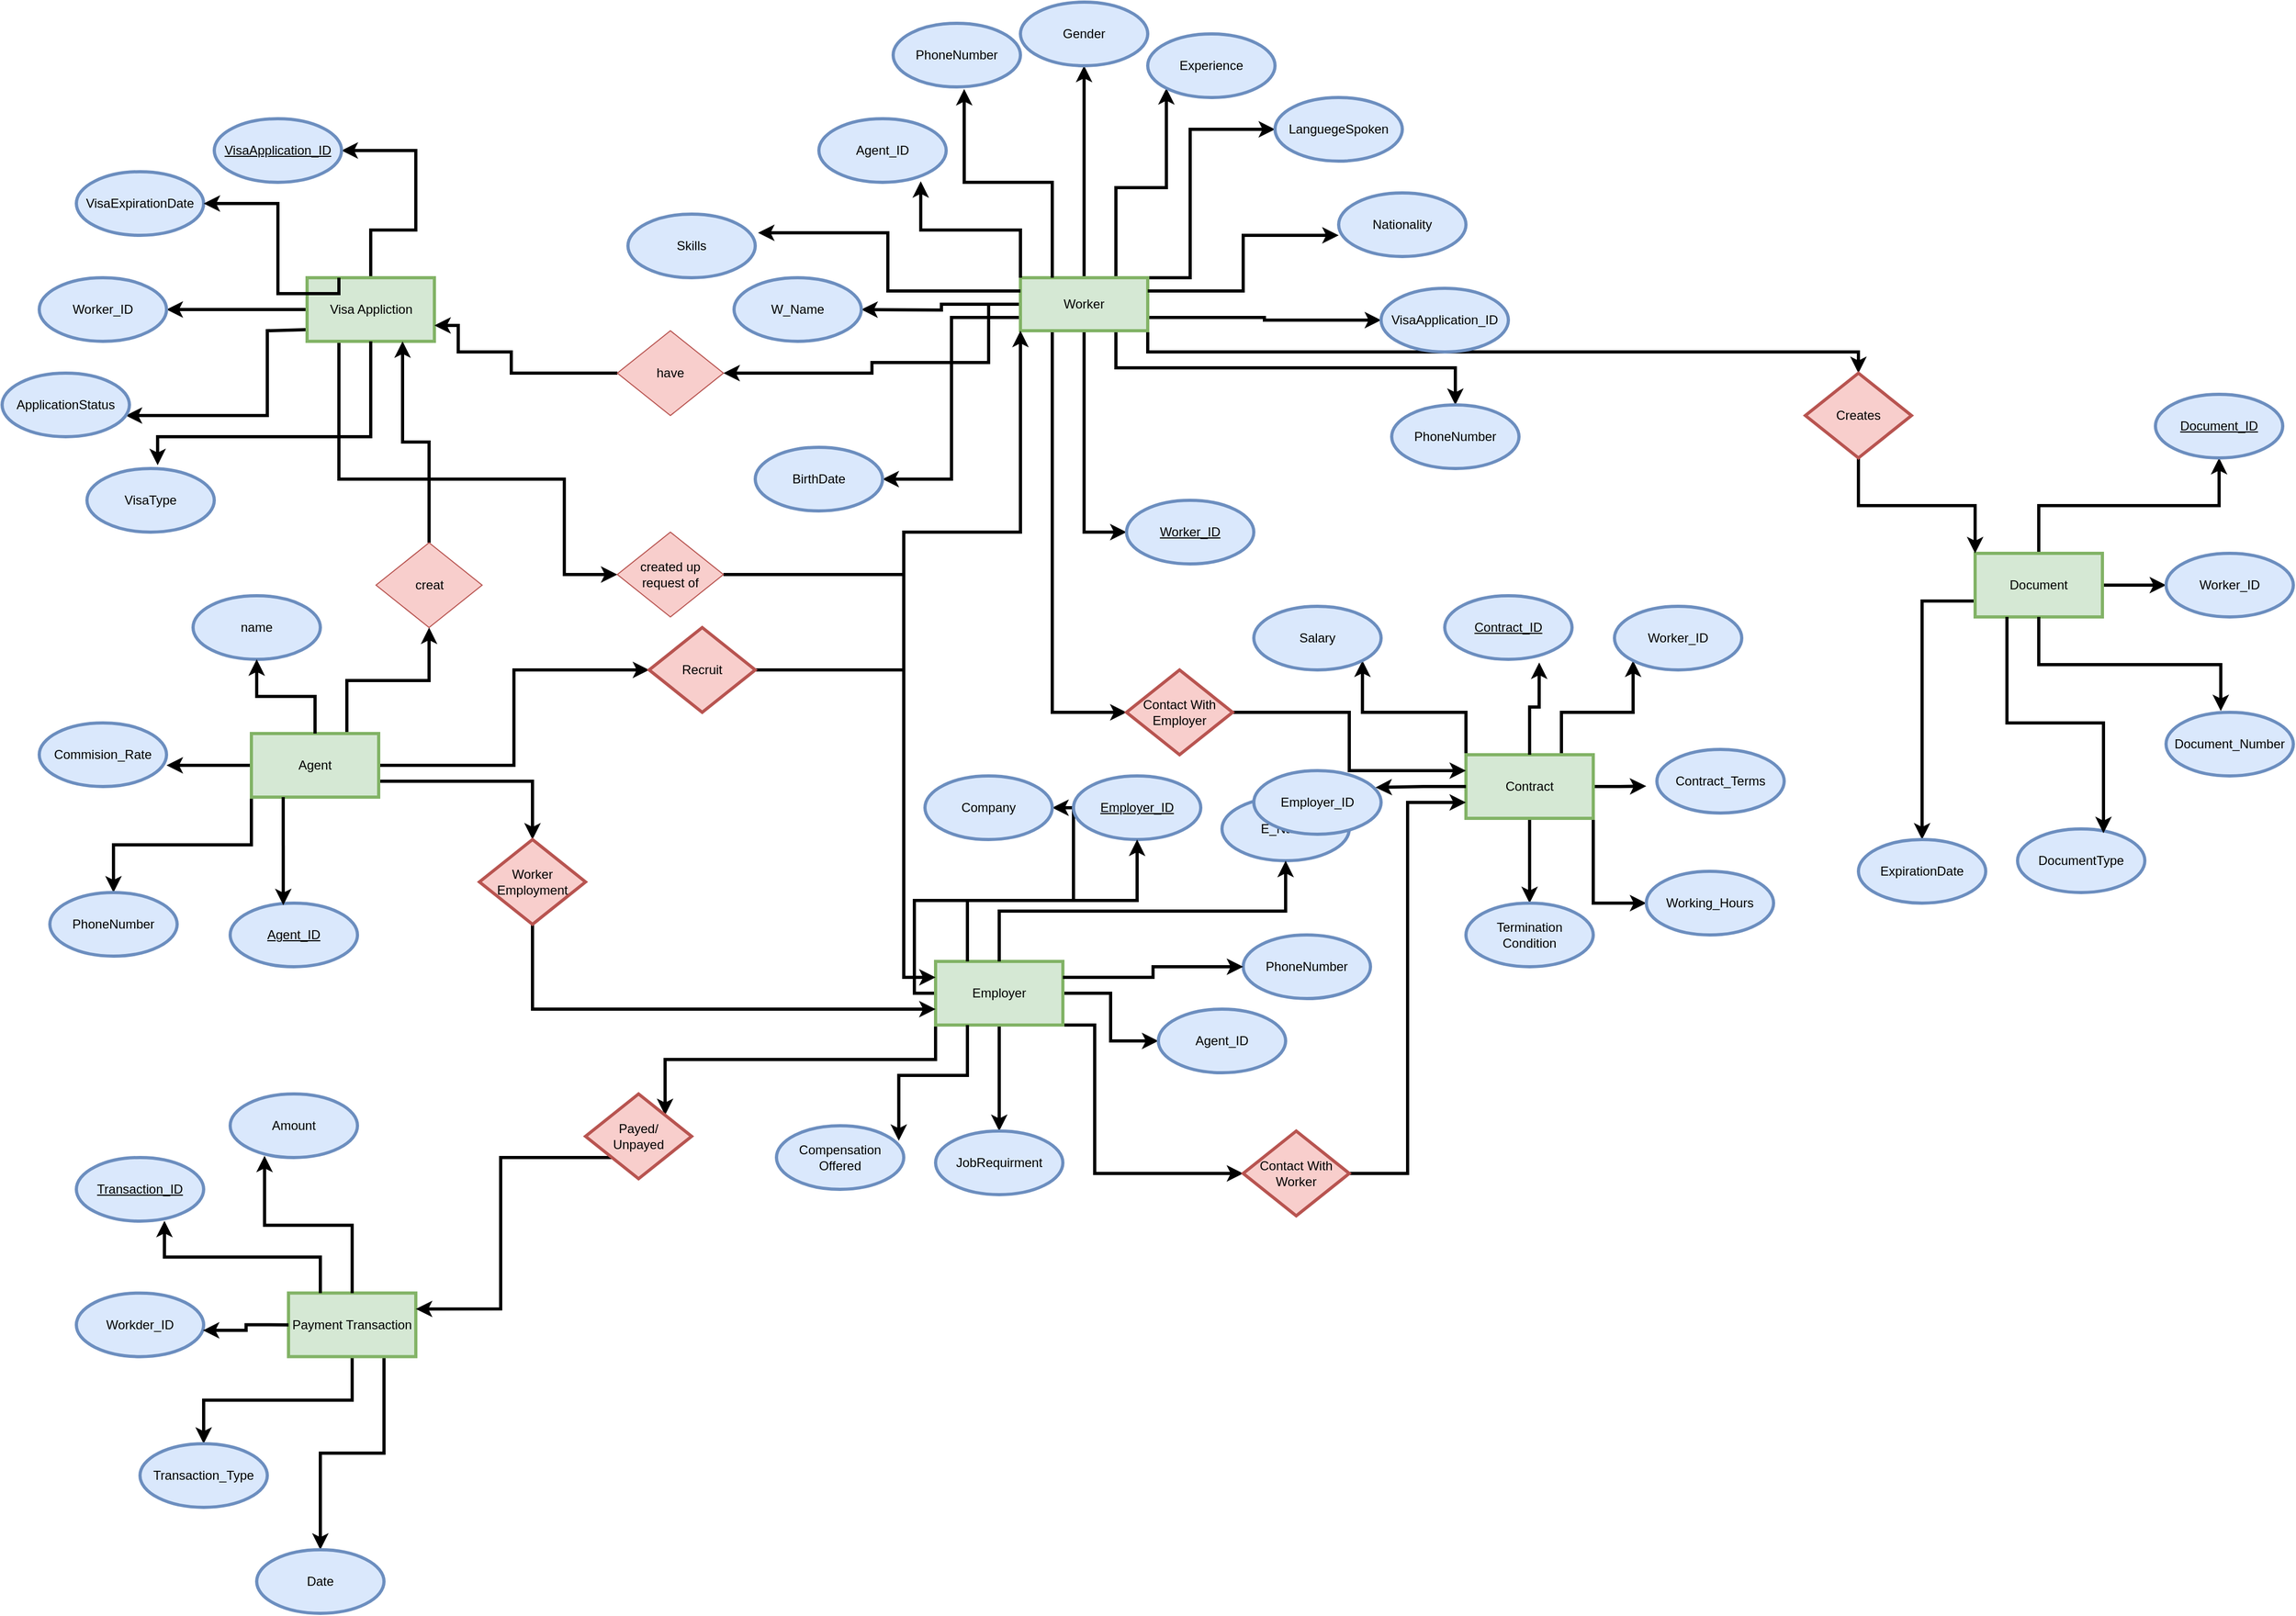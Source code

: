 <mxfile version="24.3.0" type="github">
  <diagram name="Page-1" id="C73sUpdHnXt16KP5BIeg">
    <mxGraphModel dx="2817" dy="2660" grid="1" gridSize="10" guides="1" tooltips="1" connect="1" arrows="1" fold="1" page="1" pageScale="1" pageWidth="850" pageHeight="1100" background="#FFFFFF" math="0" shadow="0">
      <root>
        <mxCell id="0" />
        <mxCell id="1" parent="0" />
        <mxCell id="xsKrtuF8R7khBSsW89uz-205" style="edgeStyle=orthogonalEdgeStyle;rounded=0;orthogonalLoop=1;jettySize=auto;html=1;exitX=0;exitY=0.5;exitDx=0;exitDy=0;strokeWidth=3;" parent="1" source="xsKrtuF8R7khBSsW89uz-209" edge="1">
          <mxGeometry relative="1" as="geometry">
            <mxPoint x="-665" y="-340" as="targetPoint" />
          </mxGeometry>
        </mxCell>
        <mxCell id="xsKrtuF8R7khBSsW89uz-206" style="edgeStyle=orthogonalEdgeStyle;rounded=0;orthogonalLoop=1;jettySize=auto;html=1;exitX=0;exitY=1;exitDx=0;exitDy=0;strokeWidth=3;" parent="1" source="xsKrtuF8R7khBSsW89uz-209" target="xsKrtuF8R7khBSsW89uz-213" edge="1">
          <mxGeometry relative="1" as="geometry" />
        </mxCell>
        <mxCell id="xsKrtuF8R7khBSsW89uz-207" style="edgeStyle=orthogonalEdgeStyle;rounded=0;orthogonalLoop=1;jettySize=auto;html=1;exitX=1;exitY=0.5;exitDx=0;exitDy=0;entryX=0;entryY=0.5;entryDx=0;entryDy=0;strokeWidth=3;" parent="1" source="xsKrtuF8R7khBSsW89uz-209" target="xsKrtuF8R7khBSsW89uz-292" edge="1">
          <mxGeometry relative="1" as="geometry" />
        </mxCell>
        <mxCell id="xsKrtuF8R7khBSsW89uz-208" style="edgeStyle=orthogonalEdgeStyle;rounded=0;orthogonalLoop=1;jettySize=auto;html=1;exitX=1;exitY=0.75;exitDx=0;exitDy=0;entryX=0.5;entryY=0;entryDx=0;entryDy=0;strokeWidth=3;" parent="1" source="xsKrtuF8R7khBSsW89uz-209" target="xsKrtuF8R7khBSsW89uz-298" edge="1">
          <mxGeometry relative="1" as="geometry">
            <Array as="points">
              <mxPoint x="-320" y="-325" />
            </Array>
          </mxGeometry>
        </mxCell>
        <mxCell id="OlxrNxgelEYZnxeivQdD-5" style="edgeStyle=orthogonalEdgeStyle;rounded=0;orthogonalLoop=1;jettySize=auto;html=1;exitX=0.75;exitY=0;exitDx=0;exitDy=0;entryX=0.5;entryY=1;entryDx=0;entryDy=0;strokeWidth=3;" edge="1" parent="1" source="xsKrtuF8R7khBSsW89uz-209" target="OlxrNxgelEYZnxeivQdD-1">
          <mxGeometry relative="1" as="geometry" />
        </mxCell>
        <mxCell id="xsKrtuF8R7khBSsW89uz-209" value="Agent" style="rounded=0;whiteSpace=wrap;html=1;fillColor=#d5e8d4;strokeColor=#82b366;strokeWidth=3;" parent="1" vertex="1">
          <mxGeometry x="-585" y="-370" width="120" height="60" as="geometry" />
        </mxCell>
        <mxCell id="xsKrtuF8R7khBSsW89uz-210" value="&lt;u data-sider-select-id=&quot;717300a3-f976-493c-b033-5f2f5b808f56&quot;&gt;Agent_ID&lt;/u&gt;" style="ellipse;whiteSpace=wrap;html=1;fillColor=#dae8fc;strokeColor=#6c8ebf;strokeWidth=3;" parent="1" vertex="1">
          <mxGeometry x="-605" y="-210" width="120" height="60" as="geometry" />
        </mxCell>
        <mxCell id="xsKrtuF8R7khBSsW89uz-211" value="Commision_Rate" style="ellipse;whiteSpace=wrap;html=1;fillColor=#dae8fc;strokeColor=#6c8ebf;strokeWidth=3;" parent="1" vertex="1">
          <mxGeometry x="-785" y="-380" width="120" height="60" as="geometry" />
        </mxCell>
        <mxCell id="xsKrtuF8R7khBSsW89uz-212" value="name" style="ellipse;whiteSpace=wrap;html=1;fillColor=#dae8fc;strokeColor=#6c8ebf;strokeWidth=3;" parent="1" vertex="1">
          <mxGeometry x="-640" y="-500" width="120" height="60" as="geometry" />
        </mxCell>
        <mxCell id="xsKrtuF8R7khBSsW89uz-213" value="PhoneNumber" style="ellipse;whiteSpace=wrap;html=1;fillColor=#dae8fc;strokeColor=#6c8ebf;strokeWidth=3;" parent="1" vertex="1">
          <mxGeometry x="-775" y="-220" width="120" height="60" as="geometry" />
        </mxCell>
        <mxCell id="xsKrtuF8R7khBSsW89uz-214" style="edgeStyle=orthogonalEdgeStyle;rounded=0;orthogonalLoop=1;jettySize=auto;html=1;exitX=1;exitY=0.75;exitDx=0;exitDy=0;entryX=0;entryY=0.5;entryDx=0;entryDy=0;strokeWidth=3;" parent="1" source="xsKrtuF8R7khBSsW89uz-224" target="xsKrtuF8R7khBSsW89uz-234" edge="1">
          <mxGeometry relative="1" as="geometry" />
        </mxCell>
        <mxCell id="xsKrtuF8R7khBSsW89uz-215" style="edgeStyle=orthogonalEdgeStyle;rounded=0;orthogonalLoop=1;jettySize=auto;html=1;exitX=0.75;exitY=1;exitDx=0;exitDy=0;strokeWidth=3;" parent="1" source="xsKrtuF8R7khBSsW89uz-224" target="xsKrtuF8R7khBSsW89uz-233" edge="1">
          <mxGeometry relative="1" as="geometry" />
        </mxCell>
        <mxCell id="xsKrtuF8R7khBSsW89uz-216" style="edgeStyle=orthogonalEdgeStyle;rounded=0;orthogonalLoop=1;jettySize=auto;html=1;exitX=0.5;exitY=0;exitDx=0;exitDy=0;entryX=0.5;entryY=1;entryDx=0;entryDy=0;strokeWidth=3;" parent="1" source="xsKrtuF8R7khBSsW89uz-224" target="xsKrtuF8R7khBSsW89uz-227" edge="1">
          <mxGeometry relative="1" as="geometry" />
        </mxCell>
        <mxCell id="xsKrtuF8R7khBSsW89uz-217" style="edgeStyle=orthogonalEdgeStyle;rounded=0;orthogonalLoop=1;jettySize=auto;html=1;exitX=0.75;exitY=0;exitDx=0;exitDy=0;entryX=0;entryY=1;entryDx=0;entryDy=0;strokeWidth=3;" parent="1" source="xsKrtuF8R7khBSsW89uz-224" target="xsKrtuF8R7khBSsW89uz-231" edge="1">
          <mxGeometry relative="1" as="geometry" />
        </mxCell>
        <mxCell id="xsKrtuF8R7khBSsW89uz-218" style="edgeStyle=orthogonalEdgeStyle;rounded=0;orthogonalLoop=1;jettySize=auto;html=1;exitX=1;exitY=0;exitDx=0;exitDy=0;entryX=0;entryY=0.5;entryDx=0;entryDy=0;strokeWidth=3;" parent="1" source="xsKrtuF8R7khBSsW89uz-224" target="xsKrtuF8R7khBSsW89uz-235" edge="1">
          <mxGeometry relative="1" as="geometry">
            <Array as="points">
              <mxPoint x="300" y="-800" />
              <mxPoint x="300" y="-940" />
            </Array>
          </mxGeometry>
        </mxCell>
        <mxCell id="xsKrtuF8R7khBSsW89uz-219" style="edgeStyle=orthogonalEdgeStyle;rounded=0;orthogonalLoop=1;jettySize=auto;html=1;exitX=0;exitY=0.5;exitDx=0;exitDy=0;entryX=1;entryY=0.5;entryDx=0;entryDy=0;strokeWidth=3;" parent="1" source="xsKrtuF8R7khBSsW89uz-224" edge="1">
          <mxGeometry relative="1" as="geometry">
            <mxPoint x="-10.0" y="-770" as="targetPoint" />
          </mxGeometry>
        </mxCell>
        <mxCell id="xsKrtuF8R7khBSsW89uz-220" style="edgeStyle=orthogonalEdgeStyle;rounded=0;orthogonalLoop=1;jettySize=auto;html=1;exitX=0;exitY=0.75;exitDx=0;exitDy=0;entryX=1;entryY=0.5;entryDx=0;entryDy=0;strokeWidth=3;" parent="1" source="xsKrtuF8R7khBSsW89uz-224" target="xsKrtuF8R7khBSsW89uz-226" edge="1">
          <mxGeometry relative="1" as="geometry" />
        </mxCell>
        <mxCell id="xsKrtuF8R7khBSsW89uz-221" style="edgeStyle=orthogonalEdgeStyle;rounded=0;orthogonalLoop=1;jettySize=auto;html=1;exitX=1;exitY=1;exitDx=0;exitDy=0;entryX=0.5;entryY=0;entryDx=0;entryDy=0;strokeWidth=3;" parent="1" source="xsKrtuF8R7khBSsW89uz-224" target="xsKrtuF8R7khBSsW89uz-294" edge="1">
          <mxGeometry relative="1" as="geometry" />
        </mxCell>
        <mxCell id="xsKrtuF8R7khBSsW89uz-222" style="edgeStyle=orthogonalEdgeStyle;rounded=0;orthogonalLoop=1;jettySize=auto;html=1;exitX=0.5;exitY=1;exitDx=0;exitDy=0;entryX=0;entryY=0.5;entryDx=0;entryDy=0;strokeWidth=3;" parent="1" source="xsKrtuF8R7khBSsW89uz-224" target="xsKrtuF8R7khBSsW89uz-230" edge="1">
          <mxGeometry relative="1" as="geometry" />
        </mxCell>
        <mxCell id="xsKrtuF8R7khBSsW89uz-223" style="edgeStyle=orthogonalEdgeStyle;rounded=0;orthogonalLoop=1;jettySize=auto;html=1;exitX=0.25;exitY=1;exitDx=0;exitDy=0;entryX=0;entryY=0.5;entryDx=0;entryDy=0;strokeWidth=3;" parent="1" source="xsKrtuF8R7khBSsW89uz-224" target="xsKrtuF8R7khBSsW89uz-303" edge="1">
          <mxGeometry relative="1" as="geometry" />
        </mxCell>
        <mxCell id="OlxrNxgelEYZnxeivQdD-3" style="edgeStyle=orthogonalEdgeStyle;rounded=0;orthogonalLoop=1;jettySize=auto;html=1;exitX=0;exitY=0.5;exitDx=0;exitDy=0;entryX=1;entryY=0.5;entryDx=0;entryDy=0;strokeWidth=3;" edge="1" parent="1" source="xsKrtuF8R7khBSsW89uz-224" target="OlxrNxgelEYZnxeivQdD-2">
          <mxGeometry relative="1" as="geometry">
            <Array as="points">
              <mxPoint x="110" y="-775" />
              <mxPoint x="110" y="-720" />
              <mxPoint y="-720" />
              <mxPoint y="-710" />
            </Array>
          </mxGeometry>
        </mxCell>
        <mxCell id="xsKrtuF8R7khBSsW89uz-224" value="Worker" style="rounded=0;whiteSpace=wrap;html=1;fillColor=#d5e8d4;strokeColor=#82b366;strokeWidth=3;" parent="1" vertex="1">
          <mxGeometry x="140" y="-800" width="120" height="50" as="geometry" />
        </mxCell>
        <mxCell id="xsKrtuF8R7khBSsW89uz-225" value="W_Name" style="ellipse;whiteSpace=wrap;html=1;fillColor=#dae8fc;strokeColor=#6c8ebf;strokeWidth=3;" parent="1" vertex="1">
          <mxGeometry x="-130" y="-800" width="120" height="60" as="geometry" />
        </mxCell>
        <mxCell id="xsKrtuF8R7khBSsW89uz-226" value="BirthDate" style="ellipse;whiteSpace=wrap;html=1;fillColor=#dae8fc;strokeColor=#6c8ebf;strokeWidth=3;" parent="1" vertex="1">
          <mxGeometry x="-110" y="-640" width="120" height="60" as="geometry" />
        </mxCell>
        <mxCell id="xsKrtuF8R7khBSsW89uz-227" value="Gender" style="ellipse;whiteSpace=wrap;html=1;fillColor=#dae8fc;strokeColor=#6c8ebf;strokeWidth=3;" parent="1" vertex="1">
          <mxGeometry x="140" y="-1060" width="120" height="60" as="geometry" />
        </mxCell>
        <mxCell id="xsKrtuF8R7khBSsW89uz-228" value="PhoneNumber" style="ellipse;whiteSpace=wrap;html=1;fillColor=#dae8fc;strokeColor=#6c8ebf;strokeWidth=3;" parent="1" vertex="1">
          <mxGeometry x="20" y="-1040" width="120" height="60" as="geometry" />
        </mxCell>
        <mxCell id="xsKrtuF8R7khBSsW89uz-229" value="Nationality" style="ellipse;whiteSpace=wrap;html=1;fillColor=#dae8fc;strokeColor=#6c8ebf;strokeWidth=3;" parent="1" vertex="1">
          <mxGeometry x="440" y="-880" width="120" height="60" as="geometry" />
        </mxCell>
        <mxCell id="xsKrtuF8R7khBSsW89uz-230" value="&lt;u data-sider-select-id=&quot;36d310c6-cce7-4a95-9f82-bfc01e326d13&quot;&gt;Worker_ID&lt;/u&gt;" style="ellipse;whiteSpace=wrap;html=1;fillColor=#dae8fc;strokeColor=#6c8ebf;strokeWidth=3;" parent="1" vertex="1">
          <mxGeometry x="240" y="-590" width="120" height="60" as="geometry" />
        </mxCell>
        <mxCell id="xsKrtuF8R7khBSsW89uz-231" value="Experience" style="ellipse;whiteSpace=wrap;html=1;fillColor=#dae8fc;strokeColor=#6c8ebf;strokeWidth=3;" parent="1" vertex="1">
          <mxGeometry x="260" y="-1030" width="120" height="60" as="geometry" />
        </mxCell>
        <mxCell id="xsKrtuF8R7khBSsW89uz-232" value="Skills" style="ellipse;whiteSpace=wrap;html=1;fillColor=#dae8fc;strokeColor=#6c8ebf;strokeWidth=3;" parent="1" vertex="1">
          <mxGeometry x="-230" y="-860" width="120" height="60" as="geometry" />
        </mxCell>
        <mxCell id="xsKrtuF8R7khBSsW89uz-233" value="PhoneNumber" style="ellipse;whiteSpace=wrap;html=1;fillColor=#dae8fc;strokeColor=#6c8ebf;strokeWidth=3;" parent="1" vertex="1">
          <mxGeometry x="490" y="-680" width="120" height="60" as="geometry" />
        </mxCell>
        <mxCell id="xsKrtuF8R7khBSsW89uz-234" value="VisaApplication_ID" style="ellipse;whiteSpace=wrap;html=1;fillColor=#dae8fc;strokeColor=#6c8ebf;strokeWidth=3;" parent="1" vertex="1">
          <mxGeometry x="480" y="-790" width="120" height="60" as="geometry" />
        </mxCell>
        <mxCell id="xsKrtuF8R7khBSsW89uz-235" value="LanguegeSpoken" style="ellipse;whiteSpace=wrap;html=1;fillColor=#dae8fc;strokeColor=#6c8ebf;strokeWidth=3;" parent="1" vertex="1">
          <mxGeometry x="380" y="-970" width="120" height="60" as="geometry" />
        </mxCell>
        <mxCell id="xsKrtuF8R7khBSsW89uz-236" value="Agent_ID" style="ellipse;whiteSpace=wrap;html=1;fillColor=#dae8fc;strokeColor=#6c8ebf;strokeWidth=3;" parent="1" vertex="1">
          <mxGeometry x="-50" y="-950" width="120" height="60" as="geometry" />
        </mxCell>
        <mxCell id="xsKrtuF8R7khBSsW89uz-237" style="edgeStyle=orthogonalEdgeStyle;rounded=0;orthogonalLoop=1;jettySize=auto;html=1;exitX=0.5;exitY=1;exitDx=0;exitDy=0;strokeWidth=3;" parent="1" source="xsKrtuF8R7khBSsW89uz-240" edge="1">
          <mxGeometry relative="1" as="geometry">
            <mxPoint x="120" y="5" as="targetPoint" />
          </mxGeometry>
        </mxCell>
        <mxCell id="xsKrtuF8R7khBSsW89uz-238" style="edgeStyle=orthogonalEdgeStyle;rounded=0;orthogonalLoop=1;jettySize=auto;html=1;exitX=1;exitY=0.5;exitDx=0;exitDy=0;entryX=0;entryY=0.5;entryDx=0;entryDy=0;strokeWidth=3;" parent="1" source="xsKrtuF8R7khBSsW89uz-240" target="xsKrtuF8R7khBSsW89uz-247" edge="1">
          <mxGeometry relative="1" as="geometry" />
        </mxCell>
        <mxCell id="xsKrtuF8R7khBSsW89uz-321" style="edgeStyle=orthogonalEdgeStyle;rounded=0;orthogonalLoop=1;jettySize=auto;html=1;exitX=0;exitY=1;exitDx=0;exitDy=0;entryX=1;entryY=0;entryDx=0;entryDy=0;strokeWidth=3;" parent="1" source="xsKrtuF8R7khBSsW89uz-240" target="xsKrtuF8R7khBSsW89uz-319" edge="1">
          <mxGeometry relative="1" as="geometry" />
        </mxCell>
        <mxCell id="m2KeVkSK9TtQox6yvd09-1" style="edgeStyle=orthogonalEdgeStyle;rounded=0;orthogonalLoop=1;jettySize=auto;html=1;exitX=1;exitY=1;exitDx=0;exitDy=0;entryX=0;entryY=0.5;entryDx=0;entryDy=0;strokeWidth=3;" edge="1" parent="1" source="xsKrtuF8R7khBSsW89uz-240" target="xsKrtuF8R7khBSsW89uz-301">
          <mxGeometry relative="1" as="geometry">
            <Array as="points">
              <mxPoint x="210" y="-95" />
              <mxPoint x="210" y="45" />
            </Array>
          </mxGeometry>
        </mxCell>
        <mxCell id="m2KeVkSK9TtQox6yvd09-4" style="edgeStyle=orthogonalEdgeStyle;rounded=0;orthogonalLoop=1;jettySize=auto;html=1;exitX=0;exitY=0.5;exitDx=0;exitDy=0;entryX=1;entryY=0.5;entryDx=0;entryDy=0;strokeWidth=3;" edge="1" parent="1" source="xsKrtuF8R7khBSsW89uz-240" target="xsKrtuF8R7khBSsW89uz-242">
          <mxGeometry relative="1" as="geometry" />
        </mxCell>
        <mxCell id="xsKrtuF8R7khBSsW89uz-240" value="Employer" style="rounded=0;whiteSpace=wrap;html=1;fillColor=#d5e8d4;strokeColor=#82b366;strokeWidth=3;" parent="1" vertex="1">
          <mxGeometry x="60" y="-155" width="120" height="60" as="geometry" />
        </mxCell>
        <mxCell id="xsKrtuF8R7khBSsW89uz-241" value="&lt;u data-sider-select-id=&quot;23e8c111-15bc-4141-a7d1-3e83173d41f5&quot;&gt;Employer_ID&lt;/u&gt;" style="ellipse;whiteSpace=wrap;html=1;fillColor=#dae8fc;strokeColor=#6c8ebf;strokeWidth=3;" parent="1" vertex="1">
          <mxGeometry x="190" y="-330" width="120" height="60" as="geometry" />
        </mxCell>
        <mxCell id="xsKrtuF8R7khBSsW89uz-242" value="Company" style="ellipse;whiteSpace=wrap;html=1;fillColor=#dae8fc;strokeColor=#6c8ebf;strokeWidth=3;" parent="1" vertex="1">
          <mxGeometry x="50" y="-330" width="120" height="60" as="geometry" />
        </mxCell>
        <mxCell id="xsKrtuF8R7khBSsW89uz-243" value="PhoneNumber" style="ellipse;whiteSpace=wrap;html=1;fillColor=#dae8fc;strokeColor=#6c8ebf;strokeWidth=3;" parent="1" vertex="1">
          <mxGeometry x="350" y="-180" width="120" height="60" as="geometry" />
        </mxCell>
        <mxCell id="xsKrtuF8R7khBSsW89uz-244" value="E_Name" style="ellipse;whiteSpace=wrap;html=1;fillColor=#dae8fc;strokeColor=#6c8ebf;strokeWidth=3;" parent="1" vertex="1">
          <mxGeometry x="330" y="-310" width="120" height="60" as="geometry" />
        </mxCell>
        <mxCell id="xsKrtuF8R7khBSsW89uz-245" value="Compensation Offered" style="ellipse;whiteSpace=wrap;html=1;fillColor=#dae8fc;strokeColor=#6c8ebf;strokeWidth=3;" parent="1" vertex="1">
          <mxGeometry x="-90" width="120" height="60" as="geometry" />
        </mxCell>
        <mxCell id="xsKrtuF8R7khBSsW89uz-246" value="JobRequirment" style="ellipse;whiteSpace=wrap;html=1;fillColor=#dae8fc;strokeColor=#6c8ebf;strokeWidth=3;" parent="1" vertex="1">
          <mxGeometry x="60" y="5" width="120" height="60" as="geometry" />
        </mxCell>
        <mxCell id="xsKrtuF8R7khBSsW89uz-247" value="Agent_ID" style="ellipse;whiteSpace=wrap;html=1;fillColor=#dae8fc;strokeColor=#6c8ebf;strokeWidth=3;" parent="1" vertex="1">
          <mxGeometry x="270" y="-110" width="120" height="60" as="geometry" />
        </mxCell>
        <mxCell id="xsKrtuF8R7khBSsW89uz-248" style="edgeStyle=orthogonalEdgeStyle;rounded=0;orthogonalLoop=1;jettySize=auto;html=1;exitX=0.5;exitY=1;exitDx=0;exitDy=0;strokeWidth=3;" parent="1" source="xsKrtuF8R7khBSsW89uz-252" target="xsKrtuF8R7khBSsW89uz-259" edge="1">
          <mxGeometry relative="1" as="geometry" />
        </mxCell>
        <mxCell id="xsKrtuF8R7khBSsW89uz-249" style="edgeStyle=orthogonalEdgeStyle;rounded=0;orthogonalLoop=1;jettySize=auto;html=1;exitX=0.75;exitY=0;exitDx=0;exitDy=0;entryX=0;entryY=1;entryDx=0;entryDy=0;strokeWidth=3;" parent="1" source="xsKrtuF8R7khBSsW89uz-252" target="xsKrtuF8R7khBSsW89uz-255" edge="1">
          <mxGeometry relative="1" as="geometry" />
        </mxCell>
        <mxCell id="xsKrtuF8R7khBSsW89uz-250" style="edgeStyle=orthogonalEdgeStyle;rounded=0;orthogonalLoop=1;jettySize=auto;html=1;exitX=0;exitY=0;exitDx=0;exitDy=0;entryX=1;entryY=1;entryDx=0;entryDy=0;strokeWidth=3;" parent="1" source="xsKrtuF8R7khBSsW89uz-252" target="xsKrtuF8R7khBSsW89uz-257" edge="1">
          <mxGeometry relative="1" as="geometry" />
        </mxCell>
        <mxCell id="xsKrtuF8R7khBSsW89uz-251" style="edgeStyle=orthogonalEdgeStyle;rounded=0;orthogonalLoop=1;jettySize=auto;html=1;exitX=1;exitY=0.5;exitDx=0;exitDy=0;strokeWidth=3;" parent="1" source="xsKrtuF8R7khBSsW89uz-252" edge="1">
          <mxGeometry relative="1" as="geometry">
            <mxPoint x="730" y="-320.353" as="targetPoint" />
          </mxGeometry>
        </mxCell>
        <mxCell id="xsKrtuF8R7khBSsW89uz-324" style="edgeStyle=orthogonalEdgeStyle;rounded=0;orthogonalLoop=1;jettySize=auto;html=1;exitX=1;exitY=1;exitDx=0;exitDy=0;entryX=0;entryY=0.5;entryDx=0;entryDy=0;strokeWidth=3;" edge="1" parent="1" source="xsKrtuF8R7khBSsW89uz-252" target="xsKrtuF8R7khBSsW89uz-258">
          <mxGeometry relative="1" as="geometry" />
        </mxCell>
        <mxCell id="xsKrtuF8R7khBSsW89uz-252" value="Contract" style="rounded=0;whiteSpace=wrap;html=1;fillColor=#d5e8d4;strokeColor=#82b366;strokeWidth=3;" parent="1" vertex="1">
          <mxGeometry x="560" y="-350" width="120" height="60" as="geometry" />
        </mxCell>
        <mxCell id="xsKrtuF8R7khBSsW89uz-253" value="&lt;u data-sider-select-id=&quot;6358ed8e-4f7c-4cbd-963f-a621c6542ef9&quot;&gt;Contract_ID&lt;/u&gt;" style="ellipse;whiteSpace=wrap;html=1;fillColor=#dae8fc;strokeColor=#6c8ebf;strokeWidth=3;" parent="1" vertex="1">
          <mxGeometry x="540" y="-500" width="120" height="60" as="geometry" />
        </mxCell>
        <mxCell id="xsKrtuF8R7khBSsW89uz-254" value="Contract_Terms" style="ellipse;whiteSpace=wrap;html=1;fillColor=#dae8fc;strokeColor=#6c8ebf;strokeWidth=3;" parent="1" vertex="1">
          <mxGeometry x="740" y="-355" width="120" height="60" as="geometry" />
        </mxCell>
        <mxCell id="xsKrtuF8R7khBSsW89uz-255" value="Worker_ID" style="ellipse;whiteSpace=wrap;html=1;fillColor=#dae8fc;strokeColor=#6c8ebf;strokeWidth=3;" parent="1" vertex="1">
          <mxGeometry x="700" y="-490" width="120" height="60" as="geometry" />
        </mxCell>
        <mxCell id="xsKrtuF8R7khBSsW89uz-256" value="Employer_ID" style="ellipse;whiteSpace=wrap;html=1;fillColor=#dae8fc;strokeColor=#6c8ebf;strokeWidth=3;" parent="1" vertex="1">
          <mxGeometry x="360" y="-335" width="120" height="60" as="geometry" />
        </mxCell>
        <mxCell id="xsKrtuF8R7khBSsW89uz-257" value="Salary" style="ellipse;whiteSpace=wrap;html=1;fillColor=#dae8fc;strokeColor=#6c8ebf;strokeWidth=3;" parent="1" vertex="1">
          <mxGeometry x="360" y="-490" width="120" height="60" as="geometry" />
        </mxCell>
        <mxCell id="xsKrtuF8R7khBSsW89uz-258" value="Working_Hours" style="ellipse;whiteSpace=wrap;html=1;fillColor=#dae8fc;strokeColor=#6c8ebf;strokeWidth=3;" parent="1" vertex="1">
          <mxGeometry x="730" y="-240" width="120" height="60" as="geometry" />
        </mxCell>
        <mxCell id="xsKrtuF8R7khBSsW89uz-259" value="Termination&lt;br&gt;Condition" style="ellipse;whiteSpace=wrap;html=1;fillColor=#dae8fc;strokeColor=#6c8ebf;strokeWidth=3;" parent="1" vertex="1">
          <mxGeometry x="560" y="-210" width="120" height="60" as="geometry" />
        </mxCell>
        <mxCell id="xsKrtuF8R7khBSsW89uz-260" style="edgeStyle=orthogonalEdgeStyle;rounded=0;orthogonalLoop=1;jettySize=auto;html=1;exitX=0.5;exitY=0;exitDx=0;exitDy=0;entryX=0.5;entryY=1;entryDx=0;entryDy=0;strokeWidth=3;" parent="1" source="xsKrtuF8R7khBSsW89uz-263" target="xsKrtuF8R7khBSsW89uz-268" edge="1">
          <mxGeometry relative="1" as="geometry" />
        </mxCell>
        <mxCell id="xsKrtuF8R7khBSsW89uz-261" style="edgeStyle=orthogonalEdgeStyle;rounded=0;orthogonalLoop=1;jettySize=auto;html=1;exitX=1;exitY=0.5;exitDx=0;exitDy=0;entryX=0;entryY=0.5;entryDx=0;entryDy=0;strokeWidth=3;" parent="1" source="xsKrtuF8R7khBSsW89uz-263" target="xsKrtuF8R7khBSsW89uz-264" edge="1">
          <mxGeometry relative="1" as="geometry" />
        </mxCell>
        <mxCell id="xsKrtuF8R7khBSsW89uz-262" style="edgeStyle=orthogonalEdgeStyle;rounded=0;orthogonalLoop=1;jettySize=auto;html=1;exitX=0;exitY=0.75;exitDx=0;exitDy=0;strokeWidth=3;" parent="1" source="xsKrtuF8R7khBSsW89uz-263" target="xsKrtuF8R7khBSsW89uz-267" edge="1">
          <mxGeometry relative="1" as="geometry" />
        </mxCell>
        <mxCell id="xsKrtuF8R7khBSsW89uz-263" value="Document" style="rounded=0;whiteSpace=wrap;html=1;fillColor=#d5e8d4;strokeColor=#82b366;strokeWidth=3;" parent="1" vertex="1">
          <mxGeometry x="1040" y="-540" width="120" height="60" as="geometry" />
        </mxCell>
        <mxCell id="xsKrtuF8R7khBSsW89uz-264" value="Worker_ID" style="ellipse;whiteSpace=wrap;html=1;fillColor=#dae8fc;strokeColor=#6c8ebf;strokeWidth=3;" parent="1" vertex="1">
          <mxGeometry x="1220" y="-540" width="120" height="60" as="geometry" />
        </mxCell>
        <mxCell id="xsKrtuF8R7khBSsW89uz-265" value="DocumentType" style="ellipse;whiteSpace=wrap;html=1;fillColor=#dae8fc;strokeColor=#6c8ebf;strokeWidth=3;" parent="1" vertex="1">
          <mxGeometry x="1080" y="-280" width="120" height="60" as="geometry" />
        </mxCell>
        <mxCell id="xsKrtuF8R7khBSsW89uz-266" value="Document_Number" style="ellipse;whiteSpace=wrap;html=1;fillColor=#dae8fc;strokeColor=#6c8ebf;strokeWidth=3;" parent="1" vertex="1">
          <mxGeometry x="1220" y="-390" width="120" height="60" as="geometry" />
        </mxCell>
        <mxCell id="xsKrtuF8R7khBSsW89uz-267" value="ExpirationDate" style="ellipse;whiteSpace=wrap;html=1;fillColor=#dae8fc;strokeColor=#6c8ebf;strokeWidth=3;" parent="1" vertex="1">
          <mxGeometry x="930" y="-270" width="120" height="60" as="geometry" />
        </mxCell>
        <mxCell id="xsKrtuF8R7khBSsW89uz-268" value="&lt;u data-sider-select-id=&quot;a00ba6b8-f869-4f7d-a8ca-a27f68c9212b&quot;&gt;Document_ID&lt;/u&gt;" style="ellipse;whiteSpace=wrap;html=1;fillColor=#dae8fc;strokeColor=#6c8ebf;strokeWidth=3;" parent="1" vertex="1">
          <mxGeometry x="1210" y="-690" width="120" height="60" as="geometry" />
        </mxCell>
        <mxCell id="xsKrtuF8R7khBSsW89uz-269" style="edgeStyle=orthogonalEdgeStyle;rounded=0;orthogonalLoop=1;jettySize=auto;html=1;exitX=0.25;exitY=1;exitDx=0;exitDy=0;entryX=0.675;entryY=0.067;entryDx=0;entryDy=0;entryPerimeter=0;strokeWidth=3;" parent="1" source="xsKrtuF8R7khBSsW89uz-263" target="xsKrtuF8R7khBSsW89uz-265" edge="1">
          <mxGeometry relative="1" as="geometry" />
        </mxCell>
        <mxCell id="xsKrtuF8R7khBSsW89uz-270" style="edgeStyle=orthogonalEdgeStyle;rounded=0;orthogonalLoop=1;jettySize=auto;html=1;exitX=0.5;exitY=0;exitDx=0;exitDy=0;entryX=0.742;entryY=1.05;entryDx=0;entryDy=0;entryPerimeter=0;strokeWidth=3;" parent="1" source="xsKrtuF8R7khBSsW89uz-252" target="xsKrtuF8R7khBSsW89uz-253" edge="1">
          <mxGeometry relative="1" as="geometry" />
        </mxCell>
        <mxCell id="xsKrtuF8R7khBSsW89uz-271" style="edgeStyle=orthogonalEdgeStyle;rounded=0;orthogonalLoop=1;jettySize=auto;html=1;exitX=0;exitY=0;exitDx=0;exitDy=0;entryX=0.8;entryY=0.983;entryDx=0;entryDy=0;entryPerimeter=0;strokeWidth=3;" parent="1" source="xsKrtuF8R7khBSsW89uz-224" target="xsKrtuF8R7khBSsW89uz-236" edge="1">
          <mxGeometry relative="1" as="geometry" />
        </mxCell>
        <mxCell id="xsKrtuF8R7khBSsW89uz-272" style="edgeStyle=orthogonalEdgeStyle;rounded=0;orthogonalLoop=1;jettySize=auto;html=1;exitX=0.25;exitY=0;exitDx=0;exitDy=0;entryX=0.558;entryY=1.033;entryDx=0;entryDy=0;entryPerimeter=0;strokeWidth=3;" parent="1" source="xsKrtuF8R7khBSsW89uz-224" target="xsKrtuF8R7khBSsW89uz-228" edge="1">
          <mxGeometry relative="1" as="geometry" />
        </mxCell>
        <mxCell id="xsKrtuF8R7khBSsW89uz-273" style="edgeStyle=orthogonalEdgeStyle;rounded=0;orthogonalLoop=1;jettySize=auto;html=1;exitX=1;exitY=0.25;exitDx=0;exitDy=0;entryX=0;entryY=0.667;entryDx=0;entryDy=0;entryPerimeter=0;strokeWidth=3;" parent="1" source="xsKrtuF8R7khBSsW89uz-224" target="xsKrtuF8R7khBSsW89uz-229" edge="1">
          <mxGeometry relative="1" as="geometry" />
        </mxCell>
        <mxCell id="xsKrtuF8R7khBSsW89uz-275" style="edgeStyle=orthogonalEdgeStyle;rounded=0;orthogonalLoop=1;jettySize=auto;html=1;exitX=0.5;exitY=0;exitDx=0;exitDy=0;strokeWidth=3;" parent="1" source="xsKrtuF8R7khBSsW89uz-240" target="xsKrtuF8R7khBSsW89uz-244" edge="1">
          <mxGeometry relative="1" as="geometry">
            <mxPoint x="120.04" y="-280.02" as="targetPoint" />
          </mxGeometry>
        </mxCell>
        <mxCell id="xsKrtuF8R7khBSsW89uz-276" style="edgeStyle=orthogonalEdgeStyle;rounded=0;orthogonalLoop=1;jettySize=auto;html=1;exitX=0.25;exitY=0;exitDx=0;exitDy=0;entryX=0.5;entryY=1;entryDx=0;entryDy=0;strokeWidth=3;" parent="1" source="xsKrtuF8R7khBSsW89uz-240" target="xsKrtuF8R7khBSsW89uz-241" edge="1">
          <mxGeometry relative="1" as="geometry" />
        </mxCell>
        <mxCell id="xsKrtuF8R7khBSsW89uz-277" style="edgeStyle=orthogonalEdgeStyle;rounded=0;orthogonalLoop=1;jettySize=auto;html=1;exitX=0.5;exitY=0;exitDx=0;exitDy=0;entryX=0.5;entryY=1;entryDx=0;entryDy=0;strokeWidth=3;" parent="1" source="xsKrtuF8R7khBSsW89uz-209" target="xsKrtuF8R7khBSsW89uz-212" edge="1">
          <mxGeometry relative="1" as="geometry">
            <mxPoint x="-524.96" y="-430" as="targetPoint" />
          </mxGeometry>
        </mxCell>
        <mxCell id="xsKrtuF8R7khBSsW89uz-278" style="edgeStyle=orthogonalEdgeStyle;rounded=0;orthogonalLoop=1;jettySize=auto;html=1;exitX=0.25;exitY=1;exitDx=0;exitDy=0;entryX=0.417;entryY=0.033;entryDx=0;entryDy=0;entryPerimeter=0;strokeWidth=3;" parent="1" source="xsKrtuF8R7khBSsW89uz-209" target="xsKrtuF8R7khBSsW89uz-210" edge="1">
          <mxGeometry relative="1" as="geometry" />
        </mxCell>
        <mxCell id="xsKrtuF8R7khBSsW89uz-279" style="edgeStyle=orthogonalEdgeStyle;rounded=0;orthogonalLoop=1;jettySize=auto;html=1;exitX=0.5;exitY=1;exitDx=0;exitDy=0;entryX=0.5;entryY=0;entryDx=0;entryDy=0;strokeWidth=3;" parent="1" source="xsKrtuF8R7khBSsW89uz-281" target="xsKrtuF8R7khBSsW89uz-282" edge="1">
          <mxGeometry relative="1" as="geometry">
            <mxPoint x="-489.69" y="267.82" as="targetPoint" />
          </mxGeometry>
        </mxCell>
        <mxCell id="m2KeVkSK9TtQox6yvd09-3" style="edgeStyle=orthogonalEdgeStyle;rounded=0;orthogonalLoop=1;jettySize=auto;html=1;exitX=0.75;exitY=1;exitDx=0;exitDy=0;entryX=0.5;entryY=0;entryDx=0;entryDy=0;strokeWidth=3;" edge="1" parent="1" source="xsKrtuF8R7khBSsW89uz-281" target="xsKrtuF8R7khBSsW89uz-284">
          <mxGeometry relative="1" as="geometry" />
        </mxCell>
        <mxCell id="xsKrtuF8R7khBSsW89uz-281" value="Payment Transaction" style="rounded=0;whiteSpace=wrap;html=1;fillColor=#d5e8d4;strokeColor=#82b366;strokeWidth=3;" parent="1" vertex="1">
          <mxGeometry x="-550" y="157.82" width="120" height="60" as="geometry" />
        </mxCell>
        <mxCell id="xsKrtuF8R7khBSsW89uz-282" value="Transaction_Type" style="ellipse;whiteSpace=wrap;html=1;fillColor=#dae8fc;strokeColor=#6c8ebf;strokeWidth=3;" parent="1" vertex="1">
          <mxGeometry x="-690" y="300.0" width="120" height="60" as="geometry" />
        </mxCell>
        <mxCell id="xsKrtuF8R7khBSsW89uz-283" value="Workder_ID" style="ellipse;whiteSpace=wrap;html=1;fillColor=#dae8fc;strokeColor=#6c8ebf;strokeWidth=3;" parent="1" vertex="1">
          <mxGeometry x="-750" y="157.82" width="120" height="60" as="geometry" />
        </mxCell>
        <mxCell id="xsKrtuF8R7khBSsW89uz-284" value="Date" style="ellipse;whiteSpace=wrap;html=1;fillColor=#dae8fc;strokeColor=#6c8ebf;strokeWidth=3;" parent="1" vertex="1">
          <mxGeometry x="-580" y="400.0" width="120" height="60" as="geometry" />
        </mxCell>
        <mxCell id="xsKrtuF8R7khBSsW89uz-285" value="&lt;u data-sider-select-id=&quot;44159ea1-d267-41ae-8280-f90725d608b9&quot;&gt;Transaction_ID&lt;/u&gt;" style="ellipse;whiteSpace=wrap;html=1;fillColor=#dae8fc;strokeColor=#6c8ebf;strokeWidth=3;" parent="1" vertex="1">
          <mxGeometry x="-750" y="30.0" width="120" height="60" as="geometry" />
        </mxCell>
        <mxCell id="xsKrtuF8R7khBSsW89uz-286" value="Amount" style="ellipse;whiteSpace=wrap;html=1;fillColor=#dae8fc;strokeColor=#6c8ebf;strokeWidth=3;" parent="1" vertex="1">
          <mxGeometry x="-605" y="-30.0" width="120" height="60" as="geometry" />
        </mxCell>
        <mxCell id="xsKrtuF8R7khBSsW89uz-287" style="edgeStyle=orthogonalEdgeStyle;rounded=0;orthogonalLoop=1;jettySize=auto;html=1;exitX=0;exitY=0.5;exitDx=0;exitDy=0;entryX=0.994;entryY=0.587;entryDx=0;entryDy=0;entryPerimeter=0;strokeWidth=3;" parent="1" source="xsKrtuF8R7khBSsW89uz-281" target="xsKrtuF8R7khBSsW89uz-283" edge="1">
          <mxGeometry relative="1" as="geometry" />
        </mxCell>
        <mxCell id="xsKrtuF8R7khBSsW89uz-288" style="edgeStyle=orthogonalEdgeStyle;rounded=0;orthogonalLoop=1;jettySize=auto;html=1;exitX=0.25;exitY=0;exitDx=0;exitDy=0;entryX=0.692;entryY=0.995;entryDx=0;entryDy=0;entryPerimeter=0;strokeWidth=3;" parent="1" source="xsKrtuF8R7khBSsW89uz-281" target="xsKrtuF8R7khBSsW89uz-285" edge="1">
          <mxGeometry relative="1" as="geometry" />
        </mxCell>
        <mxCell id="xsKrtuF8R7khBSsW89uz-289" style="edgeStyle=orthogonalEdgeStyle;rounded=0;orthogonalLoop=1;jettySize=auto;html=1;exitX=0.5;exitY=0;exitDx=0;exitDy=0;entryX=0.27;entryY=0.972;entryDx=0;entryDy=0;entryPerimeter=0;strokeWidth=3;" parent="1" source="xsKrtuF8R7khBSsW89uz-281" target="xsKrtuF8R7khBSsW89uz-286" edge="1">
          <mxGeometry relative="1" as="geometry" />
        </mxCell>
        <mxCell id="xsKrtuF8R7khBSsW89uz-291" style="edgeStyle=orthogonalEdgeStyle;rounded=0;orthogonalLoop=1;jettySize=auto;html=1;exitX=1;exitY=0.5;exitDx=0;exitDy=0;entryX=0;entryY=1;entryDx=0;entryDy=0;strokeWidth=3;" parent="1" source="xsKrtuF8R7khBSsW89uz-292" target="xsKrtuF8R7khBSsW89uz-224" edge="1">
          <mxGeometry relative="1" as="geometry">
            <Array as="points">
              <mxPoint x="30" y="-430" />
              <mxPoint x="30" y="-560" />
              <mxPoint x="140" y="-560" />
            </Array>
          </mxGeometry>
        </mxCell>
        <mxCell id="xsKrtuF8R7khBSsW89uz-292" value="Recruit" style="rhombus;whiteSpace=wrap;html=1;fillColor=#f8cecc;strokeColor=#b85450;strokeWidth=3;" parent="1" vertex="1">
          <mxGeometry x="-210" y="-470" width="100" height="80" as="geometry" />
        </mxCell>
        <mxCell id="xsKrtuF8R7khBSsW89uz-293" style="edgeStyle=orthogonalEdgeStyle;rounded=0;orthogonalLoop=1;jettySize=auto;html=1;exitX=0.5;exitY=1;exitDx=0;exitDy=0;entryX=0;entryY=0;entryDx=0;entryDy=0;strokeWidth=3;" parent="1" source="xsKrtuF8R7khBSsW89uz-294" target="xsKrtuF8R7khBSsW89uz-263" edge="1">
          <mxGeometry relative="1" as="geometry" />
        </mxCell>
        <mxCell id="xsKrtuF8R7khBSsW89uz-294" value="Creates" style="rhombus;whiteSpace=wrap;html=1;fillColor=#f8cecc;strokeColor=#b85450;strokeWidth=3;" parent="1" vertex="1">
          <mxGeometry x="880" y="-710" width="100" height="80" as="geometry" />
        </mxCell>
        <mxCell id="xsKrtuF8R7khBSsW89uz-295" style="edgeStyle=orthogonalEdgeStyle;rounded=0;orthogonalLoop=1;jettySize=auto;html=1;exitX=0.5;exitY=1;exitDx=0;exitDy=0;entryX=0.43;entryY=-0.02;entryDx=0;entryDy=0;entryPerimeter=0;strokeWidth=3;" parent="1" source="xsKrtuF8R7khBSsW89uz-263" target="xsKrtuF8R7khBSsW89uz-266" edge="1">
          <mxGeometry relative="1" as="geometry" />
        </mxCell>
        <mxCell id="xsKrtuF8R7khBSsW89uz-296" style="edgeStyle=orthogonalEdgeStyle;rounded=0;orthogonalLoop=1;jettySize=auto;html=1;exitX=0;exitY=0.5;exitDx=0;exitDy=0;entryX=0.956;entryY=0.264;entryDx=0;entryDy=0;entryPerimeter=0;strokeWidth=3;" parent="1" source="xsKrtuF8R7khBSsW89uz-252" target="xsKrtuF8R7khBSsW89uz-256" edge="1">
          <mxGeometry relative="1" as="geometry" />
        </mxCell>
        <mxCell id="xsKrtuF8R7khBSsW89uz-297" style="edgeStyle=orthogonalEdgeStyle;rounded=0;orthogonalLoop=1;jettySize=auto;html=1;exitX=0.5;exitY=1;exitDx=0;exitDy=0;entryX=0;entryY=0.75;entryDx=0;entryDy=0;strokeWidth=3;" parent="1" source="xsKrtuF8R7khBSsW89uz-298" target="xsKrtuF8R7khBSsW89uz-240" edge="1">
          <mxGeometry relative="1" as="geometry" />
        </mxCell>
        <mxCell id="xsKrtuF8R7khBSsW89uz-298" value="Worker Employment" style="rhombus;whiteSpace=wrap;html=1;fillColor=#f8cecc;strokeColor=#b85450;strokeWidth=3;" parent="1" vertex="1">
          <mxGeometry x="-370" y="-270" width="100" height="80" as="geometry" />
        </mxCell>
        <mxCell id="xsKrtuF8R7khBSsW89uz-299" style="edgeStyle=orthogonalEdgeStyle;rounded=0;orthogonalLoop=1;jettySize=auto;html=1;exitX=1;exitY=0.25;exitDx=0;exitDy=0;entryX=0;entryY=0.5;entryDx=0;entryDy=0;strokeWidth=3;" parent="1" source="xsKrtuF8R7khBSsW89uz-240" target="xsKrtuF8R7khBSsW89uz-243" edge="1">
          <mxGeometry relative="1" as="geometry" />
        </mxCell>
        <mxCell id="xsKrtuF8R7khBSsW89uz-300" style="edgeStyle=orthogonalEdgeStyle;rounded=0;orthogonalLoop=1;jettySize=auto;html=1;exitX=1;exitY=0.5;exitDx=0;exitDy=0;entryX=0;entryY=0.75;entryDx=0;entryDy=0;strokeWidth=3;" parent="1" source="xsKrtuF8R7khBSsW89uz-301" target="xsKrtuF8R7khBSsW89uz-252" edge="1">
          <mxGeometry relative="1" as="geometry" />
        </mxCell>
        <mxCell id="xsKrtuF8R7khBSsW89uz-301" value="Contact With&lt;br&gt;Worker" style="rhombus;whiteSpace=wrap;html=1;fillColor=#f8cecc;strokeColor=#b85450;strokeWidth=3;" parent="1" vertex="1">
          <mxGeometry x="350" y="5" width="100" height="80" as="geometry" />
        </mxCell>
        <mxCell id="xsKrtuF8R7khBSsW89uz-302" style="edgeStyle=orthogonalEdgeStyle;rounded=0;orthogonalLoop=1;jettySize=auto;html=1;exitX=1;exitY=0.5;exitDx=0;exitDy=0;entryX=0;entryY=0.25;entryDx=0;entryDy=0;strokeWidth=3;" parent="1" source="xsKrtuF8R7khBSsW89uz-303" target="xsKrtuF8R7khBSsW89uz-252" edge="1">
          <mxGeometry relative="1" as="geometry" />
        </mxCell>
        <mxCell id="xsKrtuF8R7khBSsW89uz-303" value="Contact With&lt;br&gt;Employer" style="rhombus;whiteSpace=wrap;html=1;fillColor=#f8cecc;strokeColor=#b85450;strokeWidth=3;" parent="1" vertex="1">
          <mxGeometry x="240" y="-430" width="100" height="80" as="geometry" />
        </mxCell>
        <mxCell id="xsKrtuF8R7khBSsW89uz-304" style="edgeStyle=orthogonalEdgeStyle;rounded=0;orthogonalLoop=1;jettySize=auto;html=1;exitX=0;exitY=0.25;exitDx=0;exitDy=0;entryX=1.022;entryY=0.294;entryDx=0;entryDy=0;entryPerimeter=0;strokeWidth=3;" parent="1" source="xsKrtuF8R7khBSsW89uz-224" target="xsKrtuF8R7khBSsW89uz-232" edge="1">
          <mxGeometry relative="1" as="geometry" />
        </mxCell>
        <mxCell id="xsKrtuF8R7khBSsW89uz-306" style="edgeStyle=orthogonalEdgeStyle;rounded=0;orthogonalLoop=1;jettySize=auto;html=1;exitX=0.5;exitY=0;exitDx=0;exitDy=0;entryX=1;entryY=0.5;entryDx=0;entryDy=0;strokeWidth=3;" parent="1" source="xsKrtuF8R7khBSsW89uz-309" target="xsKrtuF8R7khBSsW89uz-313" edge="1">
          <mxGeometry relative="1" as="geometry">
            <Array as="points">
              <mxPoint x="-472" y="-845" />
              <mxPoint x="-430" y="-845" />
              <mxPoint x="-430" y="-920" />
            </Array>
          </mxGeometry>
        </mxCell>
        <mxCell id="xsKrtuF8R7khBSsW89uz-307" style="edgeStyle=orthogonalEdgeStyle;rounded=0;orthogonalLoop=1;jettySize=auto;html=1;strokeWidth=3;exitX=-0.01;exitY=0.817;exitDx=0;exitDy=0;exitPerimeter=0;" parent="1" source="xsKrtuF8R7khBSsW89uz-309" edge="1" target="xsKrtuF8R7khBSsW89uz-310">
          <mxGeometry relative="1" as="geometry">
            <mxPoint x="-594.656" y="-671.002" as="targetPoint" />
            <mxPoint x="-560" y="-750" as="sourcePoint" />
            <Array as="points">
              <mxPoint x="-534" y="-750" />
              <mxPoint x="-570" y="-750" />
              <mxPoint x="-570" y="-670" />
            </Array>
          </mxGeometry>
        </mxCell>
        <mxCell id="xsKrtuF8R7khBSsW89uz-308" style="edgeStyle=orthogonalEdgeStyle;rounded=0;orthogonalLoop=1;jettySize=auto;html=1;entryX=1;entryY=0.5;entryDx=0;entryDy=0;strokeWidth=3;" parent="1" source="xsKrtuF8R7khBSsW89uz-309" edge="1" target="xsKrtuF8R7khBSsW89uz-311">
          <mxGeometry relative="1" as="geometry">
            <mxPoint x="-617.5" y="-770.0" as="targetPoint" />
          </mxGeometry>
        </mxCell>
        <mxCell id="OlxrNxgelEYZnxeivQdD-9" style="edgeStyle=orthogonalEdgeStyle;rounded=0;orthogonalLoop=1;jettySize=auto;html=1;exitX=0.25;exitY=1;exitDx=0;exitDy=0;entryX=0;entryY=0.5;entryDx=0;entryDy=0;strokeWidth=3;" edge="1" parent="1" source="xsKrtuF8R7khBSsW89uz-309" target="OlxrNxgelEYZnxeivQdD-8">
          <mxGeometry relative="1" as="geometry">
            <Array as="points">
              <mxPoint x="-502" y="-610" />
              <mxPoint x="-290" y="-610" />
              <mxPoint x="-290" y="-520" />
            </Array>
          </mxGeometry>
        </mxCell>
        <mxCell id="xsKrtuF8R7khBSsW89uz-309" value="Visa Appliction" style="rounded=0;whiteSpace=wrap;html=1;fillColor=#d5e8d4;strokeColor=#82b366;strokeWidth=3;" parent="1" vertex="1">
          <mxGeometry x="-532.5" y="-800.0" width="120" height="60" as="geometry" />
        </mxCell>
        <mxCell id="xsKrtuF8R7khBSsW89uz-310" value="ApplicationStatus" style="ellipse;whiteSpace=wrap;html=1;fillColor=#dae8fc;strokeColor=#6c8ebf;strokeWidth=3;" parent="1" vertex="1">
          <mxGeometry x="-820" y="-710" width="120" height="60" as="geometry" />
        </mxCell>
        <mxCell id="xsKrtuF8R7khBSsW89uz-311" value="Worker_ID" style="ellipse;whiteSpace=wrap;html=1;fillColor=#dae8fc;strokeColor=#6c8ebf;strokeWidth=3;" parent="1" vertex="1">
          <mxGeometry x="-785" y="-800.0" width="120" height="60" as="geometry" />
        </mxCell>
        <mxCell id="xsKrtuF8R7khBSsW89uz-312" value="VisaType" style="ellipse;whiteSpace=wrap;html=1;fillColor=#dae8fc;strokeColor=#6c8ebf;strokeWidth=3;" parent="1" vertex="1">
          <mxGeometry x="-740" y="-620.0" width="120" height="60" as="geometry" />
        </mxCell>
        <mxCell id="xsKrtuF8R7khBSsW89uz-313" value="&lt;u data-sider-select-id=&quot;ad14bb65-e6a6-42e6-b7d6-93e1eea86ac6&quot;&gt;VisaApplication_ID&lt;/u&gt;" style="ellipse;whiteSpace=wrap;html=1;fillColor=#dae8fc;strokeColor=#6c8ebf;strokeWidth=3;" parent="1" vertex="1">
          <mxGeometry x="-620" y="-950.0" width="120" height="60" as="geometry" />
        </mxCell>
        <mxCell id="xsKrtuF8R7khBSsW89uz-315" value="VisaExpirationDate" style="ellipse;whiteSpace=wrap;html=1;fillColor=#dae8fc;strokeColor=#6c8ebf;strokeWidth=3;" parent="1" vertex="1">
          <mxGeometry x="-750" y="-900" width="120" height="60" as="geometry" />
        </mxCell>
        <mxCell id="xsKrtuF8R7khBSsW89uz-316" style="edgeStyle=orthogonalEdgeStyle;rounded=0;orthogonalLoop=1;jettySize=auto;html=1;exitX=0.25;exitY=0;exitDx=0;exitDy=0;entryX=1;entryY=0.5;entryDx=0;entryDy=0;strokeWidth=3;" parent="1" source="xsKrtuF8R7khBSsW89uz-309" edge="1" target="xsKrtuF8R7khBSsW89uz-315">
          <mxGeometry relative="1" as="geometry">
            <mxPoint x="-443.7" y="-872.82" as="targetPoint" />
            <Array as="points">
              <mxPoint x="-560" y="-785" />
              <mxPoint x="-560" y="-870" />
            </Array>
          </mxGeometry>
        </mxCell>
        <mxCell id="xsKrtuF8R7khBSsW89uz-318" style="edgeStyle=orthogonalEdgeStyle;rounded=0;orthogonalLoop=1;jettySize=auto;html=1;entryX=0.555;entryY=-0.053;entryDx=0;entryDy=0;entryPerimeter=0;strokeWidth=3;" parent="1" source="xsKrtuF8R7khBSsW89uz-309" target="xsKrtuF8R7khBSsW89uz-312" edge="1">
          <mxGeometry relative="1" as="geometry">
            <Array as="points">
              <mxPoint x="-472" y="-650" />
              <mxPoint x="-673" y="-650" />
            </Array>
          </mxGeometry>
        </mxCell>
        <mxCell id="xsKrtuF8R7khBSsW89uz-323" style="edgeStyle=orthogonalEdgeStyle;rounded=0;orthogonalLoop=1;jettySize=auto;html=1;exitX=0;exitY=1;exitDx=0;exitDy=0;entryX=1;entryY=0.25;entryDx=0;entryDy=0;strokeWidth=3;" parent="1" source="xsKrtuF8R7khBSsW89uz-319" target="xsKrtuF8R7khBSsW89uz-281" edge="1">
          <mxGeometry relative="1" as="geometry" />
        </mxCell>
        <mxCell id="xsKrtuF8R7khBSsW89uz-319" value="Payed/&lt;br&gt;Unpayed" style="rhombus;whiteSpace=wrap;html=1;fillColor=#f8cecc;strokeColor=#b85450;strokeWidth=3;" parent="1" vertex="1">
          <mxGeometry x="-270" y="-30" width="100" height="80" as="geometry" />
        </mxCell>
        <mxCell id="xsKrtuF8R7khBSsW89uz-320" style="edgeStyle=orthogonalEdgeStyle;rounded=0;orthogonalLoop=1;jettySize=auto;html=1;exitX=0.25;exitY=1;exitDx=0;exitDy=0;entryX=0.961;entryY=0.236;entryDx=0;entryDy=0;entryPerimeter=0;strokeWidth=3;" parent="1" source="xsKrtuF8R7khBSsW89uz-240" target="xsKrtuF8R7khBSsW89uz-245" edge="1">
          <mxGeometry relative="1" as="geometry" />
        </mxCell>
        <mxCell id="OlxrNxgelEYZnxeivQdD-6" style="edgeStyle=orthogonalEdgeStyle;rounded=0;orthogonalLoop=1;jettySize=auto;html=1;exitX=0.5;exitY=0;exitDx=0;exitDy=0;entryX=0.75;entryY=1;entryDx=0;entryDy=0;strokeWidth=3;" edge="1" parent="1" source="OlxrNxgelEYZnxeivQdD-1" target="xsKrtuF8R7khBSsW89uz-309">
          <mxGeometry relative="1" as="geometry" />
        </mxCell>
        <mxCell id="OlxrNxgelEYZnxeivQdD-1" value="creat" style="rhombus;whiteSpace=wrap;html=1;fillColor=#f8cecc;strokeColor=#b85450;" vertex="1" parent="1">
          <mxGeometry x="-467.5" y="-550" width="100" height="80" as="geometry" />
        </mxCell>
        <mxCell id="OlxrNxgelEYZnxeivQdD-4" style="edgeStyle=orthogonalEdgeStyle;rounded=0;orthogonalLoop=1;jettySize=auto;html=1;exitX=0;exitY=0.5;exitDx=0;exitDy=0;entryX=1;entryY=0.75;entryDx=0;entryDy=0;strokeWidth=3;" edge="1" parent="1" source="OlxrNxgelEYZnxeivQdD-2" target="xsKrtuF8R7khBSsW89uz-309">
          <mxGeometry relative="1" as="geometry">
            <Array as="points">
              <mxPoint x="-340" y="-710" />
              <mxPoint x="-340" y="-730" />
              <mxPoint x="-390" y="-730" />
              <mxPoint x="-390" y="-755" />
            </Array>
          </mxGeometry>
        </mxCell>
        <mxCell id="OlxrNxgelEYZnxeivQdD-2" value="have" style="rhombus;whiteSpace=wrap;html=1;fillColor=#f8cecc;strokeColor=#b85450;" vertex="1" parent="1">
          <mxGeometry x="-240" y="-750" width="100" height="80" as="geometry" />
        </mxCell>
        <mxCell id="OlxrNxgelEYZnxeivQdD-10" style="edgeStyle=orthogonalEdgeStyle;rounded=0;orthogonalLoop=1;jettySize=auto;html=1;exitX=1;exitY=0.5;exitDx=0;exitDy=0;entryX=0;entryY=0.25;entryDx=0;entryDy=0;strokeWidth=3;" edge="1" parent="1" source="OlxrNxgelEYZnxeivQdD-8" target="xsKrtuF8R7khBSsW89uz-240">
          <mxGeometry relative="1" as="geometry">
            <Array as="points">
              <mxPoint x="30" y="-520" />
              <mxPoint x="30" y="-140" />
            </Array>
          </mxGeometry>
        </mxCell>
        <mxCell id="OlxrNxgelEYZnxeivQdD-8" value="created up request of" style="rhombus;whiteSpace=wrap;html=1;fillColor=#f8cecc;strokeColor=#b85450;" vertex="1" parent="1">
          <mxGeometry x="-240" y="-560" width="100" height="80" as="geometry" />
        </mxCell>
      </root>
    </mxGraphModel>
  </diagram>
</mxfile>
